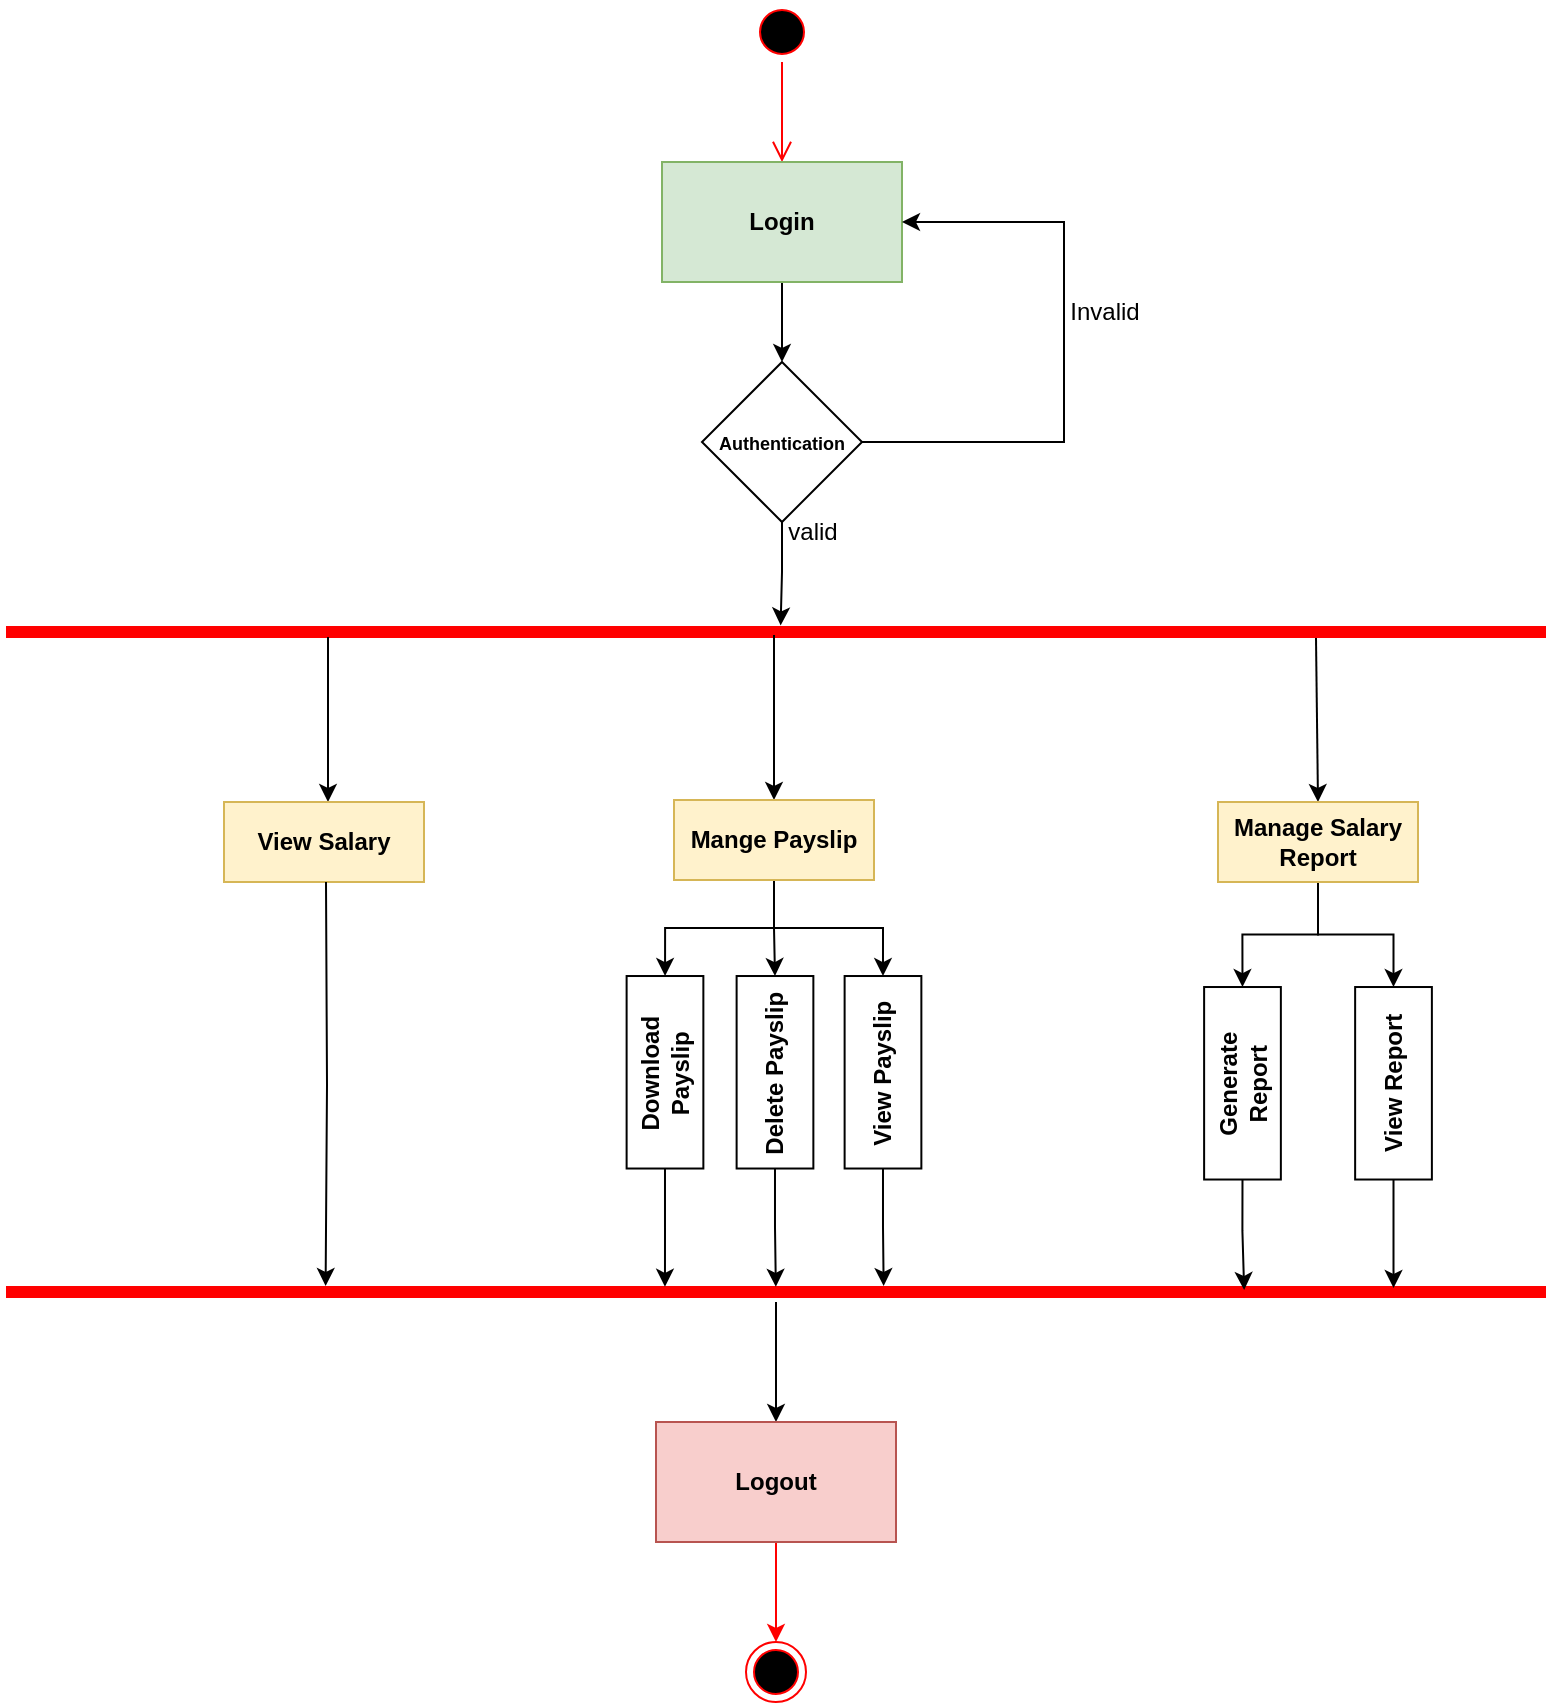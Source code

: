 <mxfile version="23.1.6" type="device">
  <diagram name="Page-1" id="X4i39uvcA35fQJpyWO3G">
    <mxGraphModel dx="1687" dy="918" grid="1" gridSize="10" guides="1" tooltips="1" connect="1" arrows="1" fold="1" page="1" pageScale="1" pageWidth="827" pageHeight="1169" math="0" shadow="0">
      <root>
        <mxCell id="0" />
        <mxCell id="1" parent="0" />
        <mxCell id="9A_If8gkMGffLXBdzyJ6-1" value="" style="ellipse;html=1;shape=startState;fillColor=#000000;strokeColor=#ff0000;fontStyle=1" parent="1" vertex="1">
          <mxGeometry x="414" y="80" width="30" height="30" as="geometry" />
        </mxCell>
        <mxCell id="9A_If8gkMGffLXBdzyJ6-2" value="" style="edgeStyle=orthogonalEdgeStyle;html=1;verticalAlign=bottom;endArrow=open;endSize=8;strokeColor=#ff0000;rounded=0;entryX=0.5;entryY=0;entryDx=0;entryDy=0;fontStyle=1" parent="1" source="9A_If8gkMGffLXBdzyJ6-1" target="9A_If8gkMGffLXBdzyJ6-4" edge="1">
          <mxGeometry relative="1" as="geometry">
            <mxPoint x="429" y="170" as="targetPoint" />
          </mxGeometry>
        </mxCell>
        <mxCell id="9A_If8gkMGffLXBdzyJ6-9" style="edgeStyle=orthogonalEdgeStyle;rounded=0;orthogonalLoop=1;jettySize=auto;html=1;exitX=0.5;exitY=1;exitDx=0;exitDy=0;fontStyle=1" parent="1" source="9A_If8gkMGffLXBdzyJ6-4" target="9A_If8gkMGffLXBdzyJ6-5" edge="1">
          <mxGeometry relative="1" as="geometry" />
        </mxCell>
        <mxCell id="9A_If8gkMGffLXBdzyJ6-4" value="Login" style="rounded=0;whiteSpace=wrap;html=1;fontStyle=1;fillColor=#d5e8d4;strokeColor=#82b366;" parent="1" vertex="1">
          <mxGeometry x="369" y="160" width="120" height="60" as="geometry" />
        </mxCell>
        <mxCell id="9A_If8gkMGffLXBdzyJ6-8" style="edgeStyle=orthogonalEdgeStyle;rounded=0;orthogonalLoop=1;jettySize=auto;html=1;exitX=1;exitY=0.5;exitDx=0;exitDy=0;entryX=1;entryY=0.5;entryDx=0;entryDy=0;fontStyle=1" parent="1" source="9A_If8gkMGffLXBdzyJ6-5" target="9A_If8gkMGffLXBdzyJ6-4" edge="1">
          <mxGeometry relative="1" as="geometry">
            <Array as="points">
              <mxPoint x="570" y="300" />
              <mxPoint x="570" y="190" />
            </Array>
          </mxGeometry>
        </mxCell>
        <mxCell id="9A_If8gkMGffLXBdzyJ6-5" value="&lt;font style=&quot;font-size: 9px;&quot;&gt;&lt;span&gt;Authentication&lt;/span&gt;&lt;/font&gt;" style="rhombus;whiteSpace=wrap;html=1;fontStyle=1" parent="1" vertex="1">
          <mxGeometry x="389" y="260" width="80" height="80" as="geometry" />
        </mxCell>
        <mxCell id="9A_If8gkMGffLXBdzyJ6-11" value="" style="shape=line;html=1;strokeWidth=6;strokeColor=#ff0000;" parent="1" vertex="1">
          <mxGeometry x="41" y="390" width="770" height="10" as="geometry" />
        </mxCell>
        <mxCell id="9A_If8gkMGffLXBdzyJ6-15" style="edgeStyle=orthogonalEdgeStyle;rounded=0;orthogonalLoop=1;jettySize=auto;html=1;exitX=0.5;exitY=1;exitDx=0;exitDy=0;entryX=0.503;entryY=0.171;entryDx=0;entryDy=0;entryPerimeter=0;fontStyle=1" parent="1" source="9A_If8gkMGffLXBdzyJ6-5" target="9A_If8gkMGffLXBdzyJ6-11" edge="1">
          <mxGeometry relative="1" as="geometry" />
        </mxCell>
        <mxCell id="9A_If8gkMGffLXBdzyJ6-17" value="" style="endArrow=classic;html=1;rounded=0;exitX=0.054;exitY=0.75;exitDx=0;exitDy=0;exitPerimeter=0;entryX=0.5;entryY=0;entryDx=0;entryDy=0;fontStyle=1" parent="1" edge="1">
          <mxGeometry width="50" height="50" relative="1" as="geometry">
            <mxPoint x="202.0" y="397.5" as="sourcePoint" />
            <mxPoint x="202" y="480" as="targetPoint" />
          </mxGeometry>
        </mxCell>
        <mxCell id="9A_If8gkMGffLXBdzyJ6-19" value="" style="endArrow=classic;html=1;rounded=0;exitX=0.054;exitY=0.75;exitDx=0;exitDy=0;exitPerimeter=0;entryX=0.5;entryY=0;entryDx=0;entryDy=0;fontStyle=1" parent="1" target="9A_If8gkMGffLXBdzyJ6-23" edge="1">
          <mxGeometry width="50" height="50" relative="1" as="geometry">
            <mxPoint x="425.0" y="396.5" as="sourcePoint" />
            <mxPoint x="425.42" y="469" as="targetPoint" />
          </mxGeometry>
        </mxCell>
        <mxCell id="9A_If8gkMGffLXBdzyJ6-21" value="" style="endArrow=classic;html=1;rounded=0;exitX=0.054;exitY=0.75;exitDx=0;exitDy=0;exitPerimeter=0;entryX=0.5;entryY=0;entryDx=0;entryDy=0;fontStyle=1" parent="1" target="9A_If8gkMGffLXBdzyJ6-26" edge="1">
          <mxGeometry width="50" height="50" relative="1" as="geometry">
            <mxPoint x="696.0" y="398" as="sourcePoint" />
            <mxPoint x="696.42" y="470.5" as="targetPoint" />
          </mxGeometry>
        </mxCell>
        <mxCell id="9A_If8gkMGffLXBdzyJ6-22" value="&lt;font style=&quot;font-size: 12px;&quot;&gt;View Salary&lt;br&gt;&lt;/font&gt;" style="rounded=0;whiteSpace=wrap;html=1;fontStyle=1;fillColor=#fff2cc;strokeColor=#d6b656;" parent="1" vertex="1">
          <mxGeometry x="150" y="480" width="100" height="40" as="geometry" />
        </mxCell>
        <mxCell id="9A_If8gkMGffLXBdzyJ6-118" style="edgeStyle=orthogonalEdgeStyle;rounded=0;orthogonalLoop=1;jettySize=auto;html=1;exitX=0.5;exitY=1;exitDx=0;exitDy=0;entryX=0.5;entryY=0;entryDx=0;entryDy=0;fontStyle=1" parent="1" source="9A_If8gkMGffLXBdzyJ6-23" target="9A_If8gkMGffLXBdzyJ6-106" edge="1">
          <mxGeometry relative="1" as="geometry" />
        </mxCell>
        <mxCell id="9A_If8gkMGffLXBdzyJ6-119" style="edgeStyle=orthogonalEdgeStyle;rounded=0;orthogonalLoop=1;jettySize=auto;html=1;exitX=0.5;exitY=1;exitDx=0;exitDy=0;fontStyle=1" parent="1" source="9A_If8gkMGffLXBdzyJ6-23" target="9A_If8gkMGffLXBdzyJ6-104" edge="1">
          <mxGeometry relative="1" as="geometry" />
        </mxCell>
        <mxCell id="9A_If8gkMGffLXBdzyJ6-120" style="edgeStyle=orthogonalEdgeStyle;rounded=0;orthogonalLoop=1;jettySize=auto;html=1;exitX=0.5;exitY=1;exitDx=0;exitDy=0;entryX=0.5;entryY=0;entryDx=0;entryDy=0;fontStyle=1" parent="1" source="9A_If8gkMGffLXBdzyJ6-23" target="9A_If8gkMGffLXBdzyJ6-105" edge="1">
          <mxGeometry relative="1" as="geometry" />
        </mxCell>
        <mxCell id="9A_If8gkMGffLXBdzyJ6-23" value="&lt;font style=&quot;font-size: 12px;&quot;&gt;&lt;br&gt;Mange Payslip&lt;/font&gt;&lt;div style=&quot;&quot;&gt;&lt;br&gt;&lt;/div&gt;" style="rounded=0;whiteSpace=wrap;html=1;fontStyle=1;fillColor=#fff2cc;strokeColor=#d6b656;" parent="1" vertex="1">
          <mxGeometry x="375" y="479" width="100" height="40" as="geometry" />
        </mxCell>
        <mxCell id="9A_If8gkMGffLXBdzyJ6-123" style="edgeStyle=orthogonalEdgeStyle;rounded=0;orthogonalLoop=1;jettySize=auto;html=1;exitX=0.5;exitY=1;exitDx=0;exitDy=0;entryX=0.5;entryY=0;entryDx=0;entryDy=0;fontStyle=1" parent="1" source="9A_If8gkMGffLXBdzyJ6-26" target="9A_If8gkMGffLXBdzyJ6-109" edge="1">
          <mxGeometry relative="1" as="geometry" />
        </mxCell>
        <mxCell id="9A_If8gkMGffLXBdzyJ6-125" style="edgeStyle=orthogonalEdgeStyle;rounded=0;orthogonalLoop=1;jettySize=auto;html=1;exitX=0.5;exitY=1;exitDx=0;exitDy=0;fontStyle=1" parent="1" source="9A_If8gkMGffLXBdzyJ6-26" target="9A_If8gkMGffLXBdzyJ6-114" edge="1">
          <mxGeometry relative="1" as="geometry" />
        </mxCell>
        <mxCell id="9A_If8gkMGffLXBdzyJ6-26" value="Manage Salary Report" style="rounded=0;whiteSpace=wrap;html=1;fontStyle=1;fillColor=#fff2cc;strokeColor=#d6b656;" parent="1" vertex="1">
          <mxGeometry x="647" y="480" width="100" height="40" as="geometry" />
        </mxCell>
        <mxCell id="9A_If8gkMGffLXBdzyJ6-82" style="edgeStyle=orthogonalEdgeStyle;rounded=0;orthogonalLoop=1;jettySize=auto;html=1;entryX=0.5;entryY=0;entryDx=0;entryDy=0;fontStyle=1" parent="1" source="9A_If8gkMGffLXBdzyJ6-60" target="9A_If8gkMGffLXBdzyJ6-81" edge="1">
          <mxGeometry relative="1" as="geometry" />
        </mxCell>
        <mxCell id="9A_If8gkMGffLXBdzyJ6-60" value="" style="shape=line;html=1;strokeWidth=6;strokeColor=#ff0000;" parent="1" vertex="1">
          <mxGeometry x="41" y="720" width="770" height="10" as="geometry" />
        </mxCell>
        <mxCell id="9A_If8gkMGffLXBdzyJ6-88" style="edgeStyle=orthogonalEdgeStyle;rounded=0;orthogonalLoop=1;jettySize=auto;html=1;entryX=0.5;entryY=0;entryDx=0;entryDy=0;fillColor=#e51400;strokeColor=#ff0000;" parent="1" source="9A_If8gkMGffLXBdzyJ6-81" target="9A_If8gkMGffLXBdzyJ6-87" edge="1">
          <mxGeometry relative="1" as="geometry" />
        </mxCell>
        <mxCell id="9A_If8gkMGffLXBdzyJ6-81" value="Logout" style="rounded=0;whiteSpace=wrap;html=1;fontStyle=1;fillColor=#f8cecc;strokeColor=#b85450;" parent="1" vertex="1">
          <mxGeometry x="366" y="790" width="120" height="60" as="geometry" />
        </mxCell>
        <mxCell id="9A_If8gkMGffLXBdzyJ6-87" value="" style="ellipse;html=1;shape=endState;fillColor=#000000;strokeColor=#ff0000;" parent="1" vertex="1">
          <mxGeometry x="411" y="900" width="30" height="30" as="geometry" />
        </mxCell>
        <mxCell id="9A_If8gkMGffLXBdzyJ6-104" value="Download Payslip" style="whiteSpace=wrap;html=1;rounded=0;flipV=1;direction=south;rotation=-90;fontStyle=1;" parent="1" vertex="1">
          <mxGeometry x="322.37" y="595.95" width="96.25" height="38.37" as="geometry" />
        </mxCell>
        <mxCell id="9A_If8gkMGffLXBdzyJ6-105" value="View Payslip" style="whiteSpace=wrap;html=1;rounded=0;flipV=1;direction=south;rotation=-90;fontStyle=1;" parent="1" vertex="1">
          <mxGeometry x="431.37" y="595.95" width="96.25" height="38.37" as="geometry" />
        </mxCell>
        <mxCell id="9A_If8gkMGffLXBdzyJ6-106" value="Delete Payslip" style="whiteSpace=wrap;html=1;rounded=0;flipV=1;direction=south;rotation=-90;fontStyle=1;" parent="1" vertex="1">
          <mxGeometry x="377.37" y="595.95" width="96.25" height="38.37" as="geometry" />
        </mxCell>
        <mxCell id="9A_If8gkMGffLXBdzyJ6-109" value="Generate Report" style="whiteSpace=wrap;html=1;rounded=0;flipV=1;direction=south;rotation=-90;fontStyle=1" parent="1" vertex="1">
          <mxGeometry x="611.12" y="601.45" width="96.25" height="38.37" as="geometry" />
        </mxCell>
        <mxCell id="9A_If8gkMGffLXBdzyJ6-114" value="View Report" style="whiteSpace=wrap;html=1;rounded=0;flipV=1;direction=south;rotation=-90;fontStyle=1" parent="1" vertex="1">
          <mxGeometry x="686.63" y="601.45" width="96.25" height="38.37" as="geometry" />
        </mxCell>
        <mxCell id="9A_If8gkMGffLXBdzyJ6-130" style="edgeStyle=orthogonalEdgeStyle;rounded=0;orthogonalLoop=1;jettySize=auto;html=1;exitX=0.5;exitY=1;exitDx=0;exitDy=0;entryX=0.324;entryY=0.24;entryDx=0;entryDy=0;entryPerimeter=0;fontStyle=1" parent="1" source="9A_If8gkMGffLXBdzyJ6-104" edge="1">
          <mxGeometry relative="1" as="geometry">
            <mxPoint x="370.48" y="722.4" as="targetPoint" />
          </mxGeometry>
        </mxCell>
        <mxCell id="9A_If8gkMGffLXBdzyJ6-131" style="edgeStyle=orthogonalEdgeStyle;rounded=0;orthogonalLoop=1;jettySize=auto;html=1;exitX=0.5;exitY=1;exitDx=0;exitDy=0;entryX=0.396;entryY=0.24;entryDx=0;entryDy=0;entryPerimeter=0;fontStyle=1" parent="1" source="9A_If8gkMGffLXBdzyJ6-106" edge="1">
          <mxGeometry relative="1" as="geometry">
            <mxPoint x="425.92" y="722.4" as="targetPoint" />
          </mxGeometry>
        </mxCell>
        <mxCell id="9A_If8gkMGffLXBdzyJ6-132" style="edgeStyle=orthogonalEdgeStyle;rounded=0;orthogonalLoop=1;jettySize=auto;html=1;exitX=0.5;exitY=1;exitDx=0;exitDy=0;entryX=0.466;entryY=0.2;entryDx=0;entryDy=0;entryPerimeter=0;fontStyle=1" parent="1" source="9A_If8gkMGffLXBdzyJ6-105" edge="1">
          <mxGeometry relative="1" as="geometry">
            <mxPoint x="479.82" y="722" as="targetPoint" />
          </mxGeometry>
        </mxCell>
        <mxCell id="9A_If8gkMGffLXBdzyJ6-139" value="valid" style="text;html=1;align=center;verticalAlign=middle;resizable=0;points=[];autosize=1;strokeColor=none;fillColor=none;" parent="1" vertex="1">
          <mxGeometry x="419" y="330" width="50" height="30" as="geometry" />
        </mxCell>
        <mxCell id="9A_If8gkMGffLXBdzyJ6-140" value="Invalid" style="text;html=1;align=center;verticalAlign=middle;resizable=0;points=[];autosize=1;strokeColor=none;fillColor=none;" parent="1" vertex="1">
          <mxGeometry x="560" y="220" width="60" height="30" as="geometry" />
        </mxCell>
        <mxCell id="hL9SDXnyL_t5edcfCSQl-2" style="edgeStyle=orthogonalEdgeStyle;rounded=0;orthogonalLoop=1;jettySize=auto;html=1;exitX=0.5;exitY=1;exitDx=0;exitDy=0;entryX=0.804;entryY=0.4;entryDx=0;entryDy=0;entryPerimeter=0;" edge="1" parent="1" source="9A_If8gkMGffLXBdzyJ6-109" target="9A_If8gkMGffLXBdzyJ6-60">
          <mxGeometry relative="1" as="geometry" />
        </mxCell>
        <mxCell id="hL9SDXnyL_t5edcfCSQl-3" style="edgeStyle=orthogonalEdgeStyle;rounded=0;orthogonalLoop=1;jettySize=auto;html=1;exitX=0.5;exitY=1;exitDx=0;exitDy=0;entryX=0.901;entryY=0.3;entryDx=0;entryDy=0;entryPerimeter=0;" edge="1" parent="1" source="9A_If8gkMGffLXBdzyJ6-114" target="9A_If8gkMGffLXBdzyJ6-60">
          <mxGeometry relative="1" as="geometry" />
        </mxCell>
        <mxCell id="hL9SDXnyL_t5edcfCSQl-4" style="edgeStyle=orthogonalEdgeStyle;rounded=0;orthogonalLoop=1;jettySize=auto;html=1;exitX=0.5;exitY=1;exitDx=0;exitDy=0;entryX=0.153;entryY=0.2;entryDx=0;entryDy=0;entryPerimeter=0;" edge="1" parent="1">
          <mxGeometry relative="1" as="geometry">
            <mxPoint x="201" y="520" as="sourcePoint" />
            <mxPoint x="200.81" y="722" as="targetPoint" />
          </mxGeometry>
        </mxCell>
      </root>
    </mxGraphModel>
  </diagram>
</mxfile>

